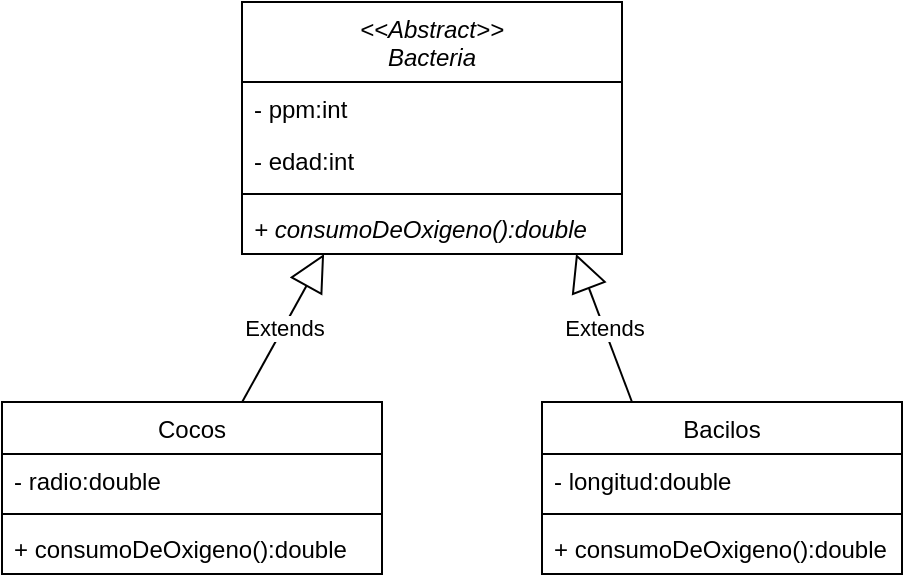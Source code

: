 <mxfile version="20.5.3" type="github">
  <diagram id="C5RBs43oDa-KdzZeNtuy" name="Page-1">
    <mxGraphModel dx="868" dy="450" grid="1" gridSize="10" guides="1" tooltips="1" connect="1" arrows="1" fold="1" page="1" pageScale="1" pageWidth="827" pageHeight="1169" math="0" shadow="0">
      <root>
        <mxCell id="WIyWlLk6GJQsqaUBKTNV-0" />
        <mxCell id="WIyWlLk6GJQsqaUBKTNV-1" parent="WIyWlLk6GJQsqaUBKTNV-0" />
        <mxCell id="M0HyL1vX0uQEdzR4OvkP-0" value="&lt;&lt;Abstract&gt;&gt;&#xa;Bacteria" style="swimlane;fontStyle=2;align=center;verticalAlign=top;childLayout=stackLayout;horizontal=1;startSize=40;horizontalStack=0;resizeParent=1;resizeParentMax=0;resizeLast=0;collapsible=1;marginBottom=0;" vertex="1" parent="WIyWlLk6GJQsqaUBKTNV-1">
          <mxGeometry x="130" width="190" height="126" as="geometry" />
        </mxCell>
        <mxCell id="M0HyL1vX0uQEdzR4OvkP-1" value="- ppm:int" style="text;strokeColor=none;fillColor=none;align=left;verticalAlign=top;spacingLeft=4;spacingRight=4;overflow=hidden;rotatable=0;points=[[0,0.5],[1,0.5]];portConstraint=eastwest;" vertex="1" parent="M0HyL1vX0uQEdzR4OvkP-0">
          <mxGeometry y="40" width="190" height="26" as="geometry" />
        </mxCell>
        <mxCell id="M0HyL1vX0uQEdzR4OvkP-12" value="- edad:int" style="text;strokeColor=none;fillColor=none;align=left;verticalAlign=top;spacingLeft=4;spacingRight=4;overflow=hidden;rotatable=0;points=[[0,0.5],[1,0.5]];portConstraint=eastwest;" vertex="1" parent="M0HyL1vX0uQEdzR4OvkP-0">
          <mxGeometry y="66" width="190" height="26" as="geometry" />
        </mxCell>
        <mxCell id="M0HyL1vX0uQEdzR4OvkP-2" value="" style="line;strokeWidth=1;fillColor=none;align=left;verticalAlign=middle;spacingTop=-1;spacingLeft=3;spacingRight=3;rotatable=0;labelPosition=right;points=[];portConstraint=eastwest;strokeColor=inherit;" vertex="1" parent="M0HyL1vX0uQEdzR4OvkP-0">
          <mxGeometry y="92" width="190" height="8" as="geometry" />
        </mxCell>
        <mxCell id="M0HyL1vX0uQEdzR4OvkP-3" value="+ consumoDeOxigeno():double" style="text;strokeColor=none;fillColor=none;align=left;verticalAlign=top;spacingLeft=4;spacingRight=4;overflow=hidden;rotatable=0;points=[[0,0.5],[1,0.5]];portConstraint=eastwest;fontStyle=2" vertex="1" parent="M0HyL1vX0uQEdzR4OvkP-0">
          <mxGeometry y="100" width="190" height="26" as="geometry" />
        </mxCell>
        <mxCell id="M0HyL1vX0uQEdzR4OvkP-4" value="Cocos" style="swimlane;fontStyle=0;align=center;verticalAlign=top;childLayout=stackLayout;horizontal=1;startSize=26;horizontalStack=0;resizeParent=1;resizeParentMax=0;resizeLast=0;collapsible=1;marginBottom=0;" vertex="1" parent="WIyWlLk6GJQsqaUBKTNV-1">
          <mxGeometry x="10" y="200" width="190" height="86" as="geometry" />
        </mxCell>
        <mxCell id="M0HyL1vX0uQEdzR4OvkP-5" value="- radio:double" style="text;strokeColor=none;fillColor=none;align=left;verticalAlign=top;spacingLeft=4;spacingRight=4;overflow=hidden;rotatable=0;points=[[0,0.5],[1,0.5]];portConstraint=eastwest;" vertex="1" parent="M0HyL1vX0uQEdzR4OvkP-4">
          <mxGeometry y="26" width="190" height="26" as="geometry" />
        </mxCell>
        <mxCell id="M0HyL1vX0uQEdzR4OvkP-6" value="" style="line;strokeWidth=1;fillColor=none;align=left;verticalAlign=middle;spacingTop=-1;spacingLeft=3;spacingRight=3;rotatable=0;labelPosition=right;points=[];portConstraint=eastwest;strokeColor=inherit;" vertex="1" parent="M0HyL1vX0uQEdzR4OvkP-4">
          <mxGeometry y="52" width="190" height="8" as="geometry" />
        </mxCell>
        <mxCell id="M0HyL1vX0uQEdzR4OvkP-13" value="+ consumoDeOxigeno():double" style="text;strokeColor=none;fillColor=none;align=left;verticalAlign=top;spacingLeft=4;spacingRight=4;overflow=hidden;rotatable=0;points=[[0,0.5],[1,0.5]];portConstraint=eastwest;fontStyle=0" vertex="1" parent="M0HyL1vX0uQEdzR4OvkP-4">
          <mxGeometry y="60" width="190" height="26" as="geometry" />
        </mxCell>
        <mxCell id="M0HyL1vX0uQEdzR4OvkP-8" value="Bacilos" style="swimlane;fontStyle=0;align=center;verticalAlign=top;childLayout=stackLayout;horizontal=1;startSize=26;horizontalStack=0;resizeParent=1;resizeParentMax=0;resizeLast=0;collapsible=1;marginBottom=0;" vertex="1" parent="WIyWlLk6GJQsqaUBKTNV-1">
          <mxGeometry x="280" y="200" width="180" height="86" as="geometry" />
        </mxCell>
        <mxCell id="M0HyL1vX0uQEdzR4OvkP-9" value="- longitud:double" style="text;strokeColor=none;fillColor=none;align=left;verticalAlign=top;spacingLeft=4;spacingRight=4;overflow=hidden;rotatable=0;points=[[0,0.5],[1,0.5]];portConstraint=eastwest;" vertex="1" parent="M0HyL1vX0uQEdzR4OvkP-8">
          <mxGeometry y="26" width="180" height="26" as="geometry" />
        </mxCell>
        <mxCell id="M0HyL1vX0uQEdzR4OvkP-10" value="" style="line;strokeWidth=1;fillColor=none;align=left;verticalAlign=middle;spacingTop=-1;spacingLeft=3;spacingRight=3;rotatable=0;labelPosition=right;points=[];portConstraint=eastwest;strokeColor=inherit;" vertex="1" parent="M0HyL1vX0uQEdzR4OvkP-8">
          <mxGeometry y="52" width="180" height="8" as="geometry" />
        </mxCell>
        <mxCell id="M0HyL1vX0uQEdzR4OvkP-14" value="+ consumoDeOxigeno():double" style="text;strokeColor=none;fillColor=none;align=left;verticalAlign=top;spacingLeft=4;spacingRight=4;overflow=hidden;rotatable=0;points=[[0,0.5],[1,0.5]];portConstraint=eastwest;fontStyle=0" vertex="1" parent="M0HyL1vX0uQEdzR4OvkP-8">
          <mxGeometry y="60" width="180" height="26" as="geometry" />
        </mxCell>
        <mxCell id="M0HyL1vX0uQEdzR4OvkP-15" value="Extends" style="endArrow=block;endSize=16;endFill=0;html=1;rounded=0;exitX=0.632;exitY=0;exitDx=0;exitDy=0;exitPerimeter=0;entryX=0.216;entryY=1;entryDx=0;entryDy=0;entryPerimeter=0;" edge="1" parent="WIyWlLk6GJQsqaUBKTNV-1" source="M0HyL1vX0uQEdzR4OvkP-4" target="M0HyL1vX0uQEdzR4OvkP-3">
          <mxGeometry width="160" relative="1" as="geometry">
            <mxPoint x="90" y="160" as="sourcePoint" />
            <mxPoint x="250" y="160" as="targetPoint" />
          </mxGeometry>
        </mxCell>
        <mxCell id="M0HyL1vX0uQEdzR4OvkP-16" value="Extends" style="endArrow=block;endSize=16;endFill=0;html=1;rounded=0;exitX=0.25;exitY=0;exitDx=0;exitDy=0;entryX=0.879;entryY=1;entryDx=0;entryDy=0;entryPerimeter=0;" edge="1" parent="WIyWlLk6GJQsqaUBKTNV-1" source="M0HyL1vX0uQEdzR4OvkP-8" target="M0HyL1vX0uQEdzR4OvkP-3">
          <mxGeometry width="160" relative="1" as="geometry">
            <mxPoint x="260" y="160" as="sourcePoint" />
            <mxPoint x="420" y="160" as="targetPoint" />
          </mxGeometry>
        </mxCell>
      </root>
    </mxGraphModel>
  </diagram>
</mxfile>
